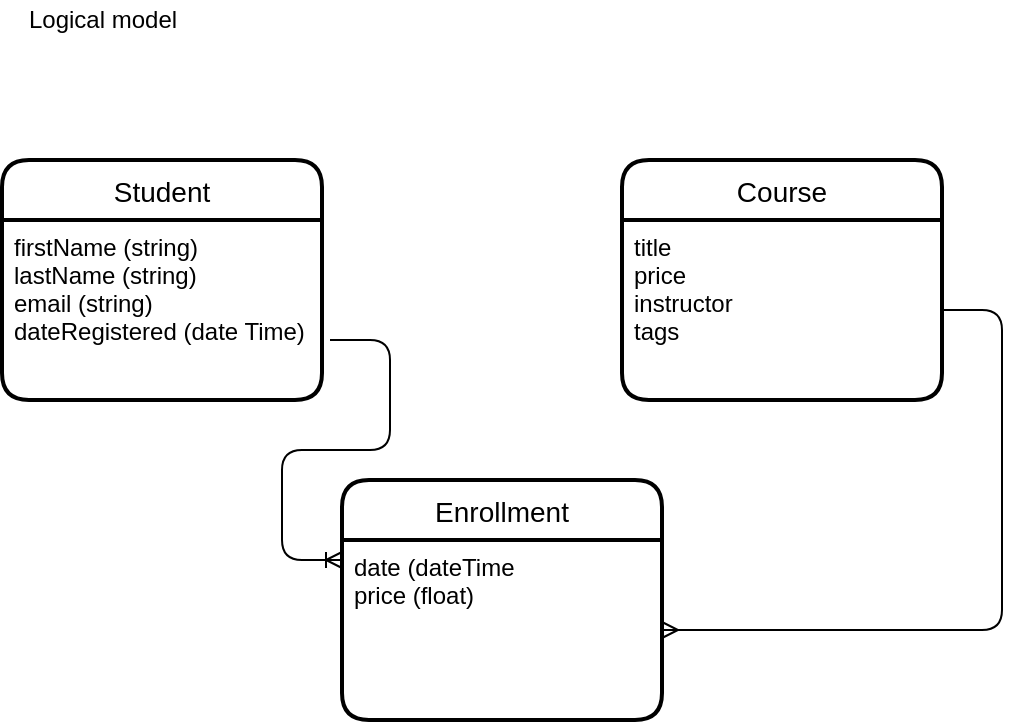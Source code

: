<mxfile version="14.1.3" type="github">
  <diagram id="cYKwxMik3f744v553Uk9" name="Page-1">
    <mxGraphModel dx="728" dy="635" grid="1" gridSize="10" guides="1" tooltips="1" connect="1" arrows="1" fold="1" page="1" pageScale="1" pageWidth="827" pageHeight="1169" math="0" shadow="0">
      <root>
        <mxCell id="0" />
        <mxCell id="1" parent="0" />
        <mxCell id="H-BvgIhVuRgIIpX4aUdi-1" value="Student" style="swimlane;childLayout=stackLayout;horizontal=1;startSize=30;horizontalStack=0;rounded=1;fontSize=14;fontStyle=0;strokeWidth=2;resizeParent=0;resizeLast=1;shadow=0;dashed=0;align=center;" vertex="1" parent="1">
          <mxGeometry x="230" y="90" width="160" height="120" as="geometry" />
        </mxCell>
        <mxCell id="H-BvgIhVuRgIIpX4aUdi-2" value="firstName (string)&#xa;lastName (string)&#xa;email (string)&#xa;dateRegistered (date Time)" style="align=left;strokeColor=none;fillColor=none;spacingLeft=4;fontSize=12;verticalAlign=top;resizable=0;rotatable=0;part=1;" vertex="1" parent="H-BvgIhVuRgIIpX4aUdi-1">
          <mxGeometry y="30" width="160" height="90" as="geometry" />
        </mxCell>
        <mxCell id="H-BvgIhVuRgIIpX4aUdi-4" value="Course" style="swimlane;childLayout=stackLayout;horizontal=1;startSize=30;horizontalStack=0;rounded=1;fontSize=14;fontStyle=0;strokeWidth=2;resizeParent=0;resizeLast=1;shadow=0;dashed=0;align=center;" vertex="1" parent="1">
          <mxGeometry x="540" y="90" width="160" height="120" as="geometry" />
        </mxCell>
        <mxCell id="H-BvgIhVuRgIIpX4aUdi-5" value="title&#xa;price&#xa;instructor&#xa;tags" style="align=left;strokeColor=none;fillColor=none;spacingLeft=4;fontSize=12;verticalAlign=top;resizable=0;rotatable=0;part=1;" vertex="1" parent="H-BvgIhVuRgIIpX4aUdi-4">
          <mxGeometry y="30" width="160" height="90" as="geometry" />
        </mxCell>
        <mxCell id="H-BvgIhVuRgIIpX4aUdi-11" value="Enrollment" style="swimlane;childLayout=stackLayout;horizontal=1;startSize=30;horizontalStack=0;rounded=1;fontSize=14;fontStyle=0;strokeWidth=2;resizeParent=0;resizeLast=1;shadow=0;dashed=0;align=center;" vertex="1" parent="1">
          <mxGeometry x="400" y="250" width="160" height="120" as="geometry" />
        </mxCell>
        <mxCell id="H-BvgIhVuRgIIpX4aUdi-12" value="date (dateTime&#xa;price (float)" style="align=left;strokeColor=none;fillColor=none;spacingLeft=4;fontSize=12;verticalAlign=top;resizable=0;rotatable=0;part=1;" vertex="1" parent="H-BvgIhVuRgIIpX4aUdi-11">
          <mxGeometry y="30" width="160" height="90" as="geometry" />
        </mxCell>
        <mxCell id="H-BvgIhVuRgIIpX4aUdi-13" value="" style="edgeStyle=entityRelationEdgeStyle;fontSize=12;html=1;endArrow=ERoneToMany;" edge="1" parent="1">
          <mxGeometry width="100" height="100" relative="1" as="geometry">
            <mxPoint x="394" y="180" as="sourcePoint" />
            <mxPoint x="400" y="290" as="targetPoint" />
          </mxGeometry>
        </mxCell>
        <mxCell id="H-BvgIhVuRgIIpX4aUdi-14" value="" style="edgeStyle=entityRelationEdgeStyle;fontSize=12;html=1;endArrow=ERmany;" edge="1" parent="1" source="H-BvgIhVuRgIIpX4aUdi-5" target="H-BvgIhVuRgIIpX4aUdi-12">
          <mxGeometry width="100" height="100" relative="1" as="geometry">
            <mxPoint x="710" y="180" as="sourcePoint" />
            <mxPoint x="600" y="270" as="targetPoint" />
          </mxGeometry>
        </mxCell>
        <mxCell id="H-BvgIhVuRgIIpX4aUdi-15" value="Logical model" style="text;html=1;align=center;verticalAlign=middle;resizable=0;points=[];autosize=1;" vertex="1" parent="1">
          <mxGeometry x="235" y="10" width="90" height="20" as="geometry" />
        </mxCell>
      </root>
    </mxGraphModel>
  </diagram>
</mxfile>
